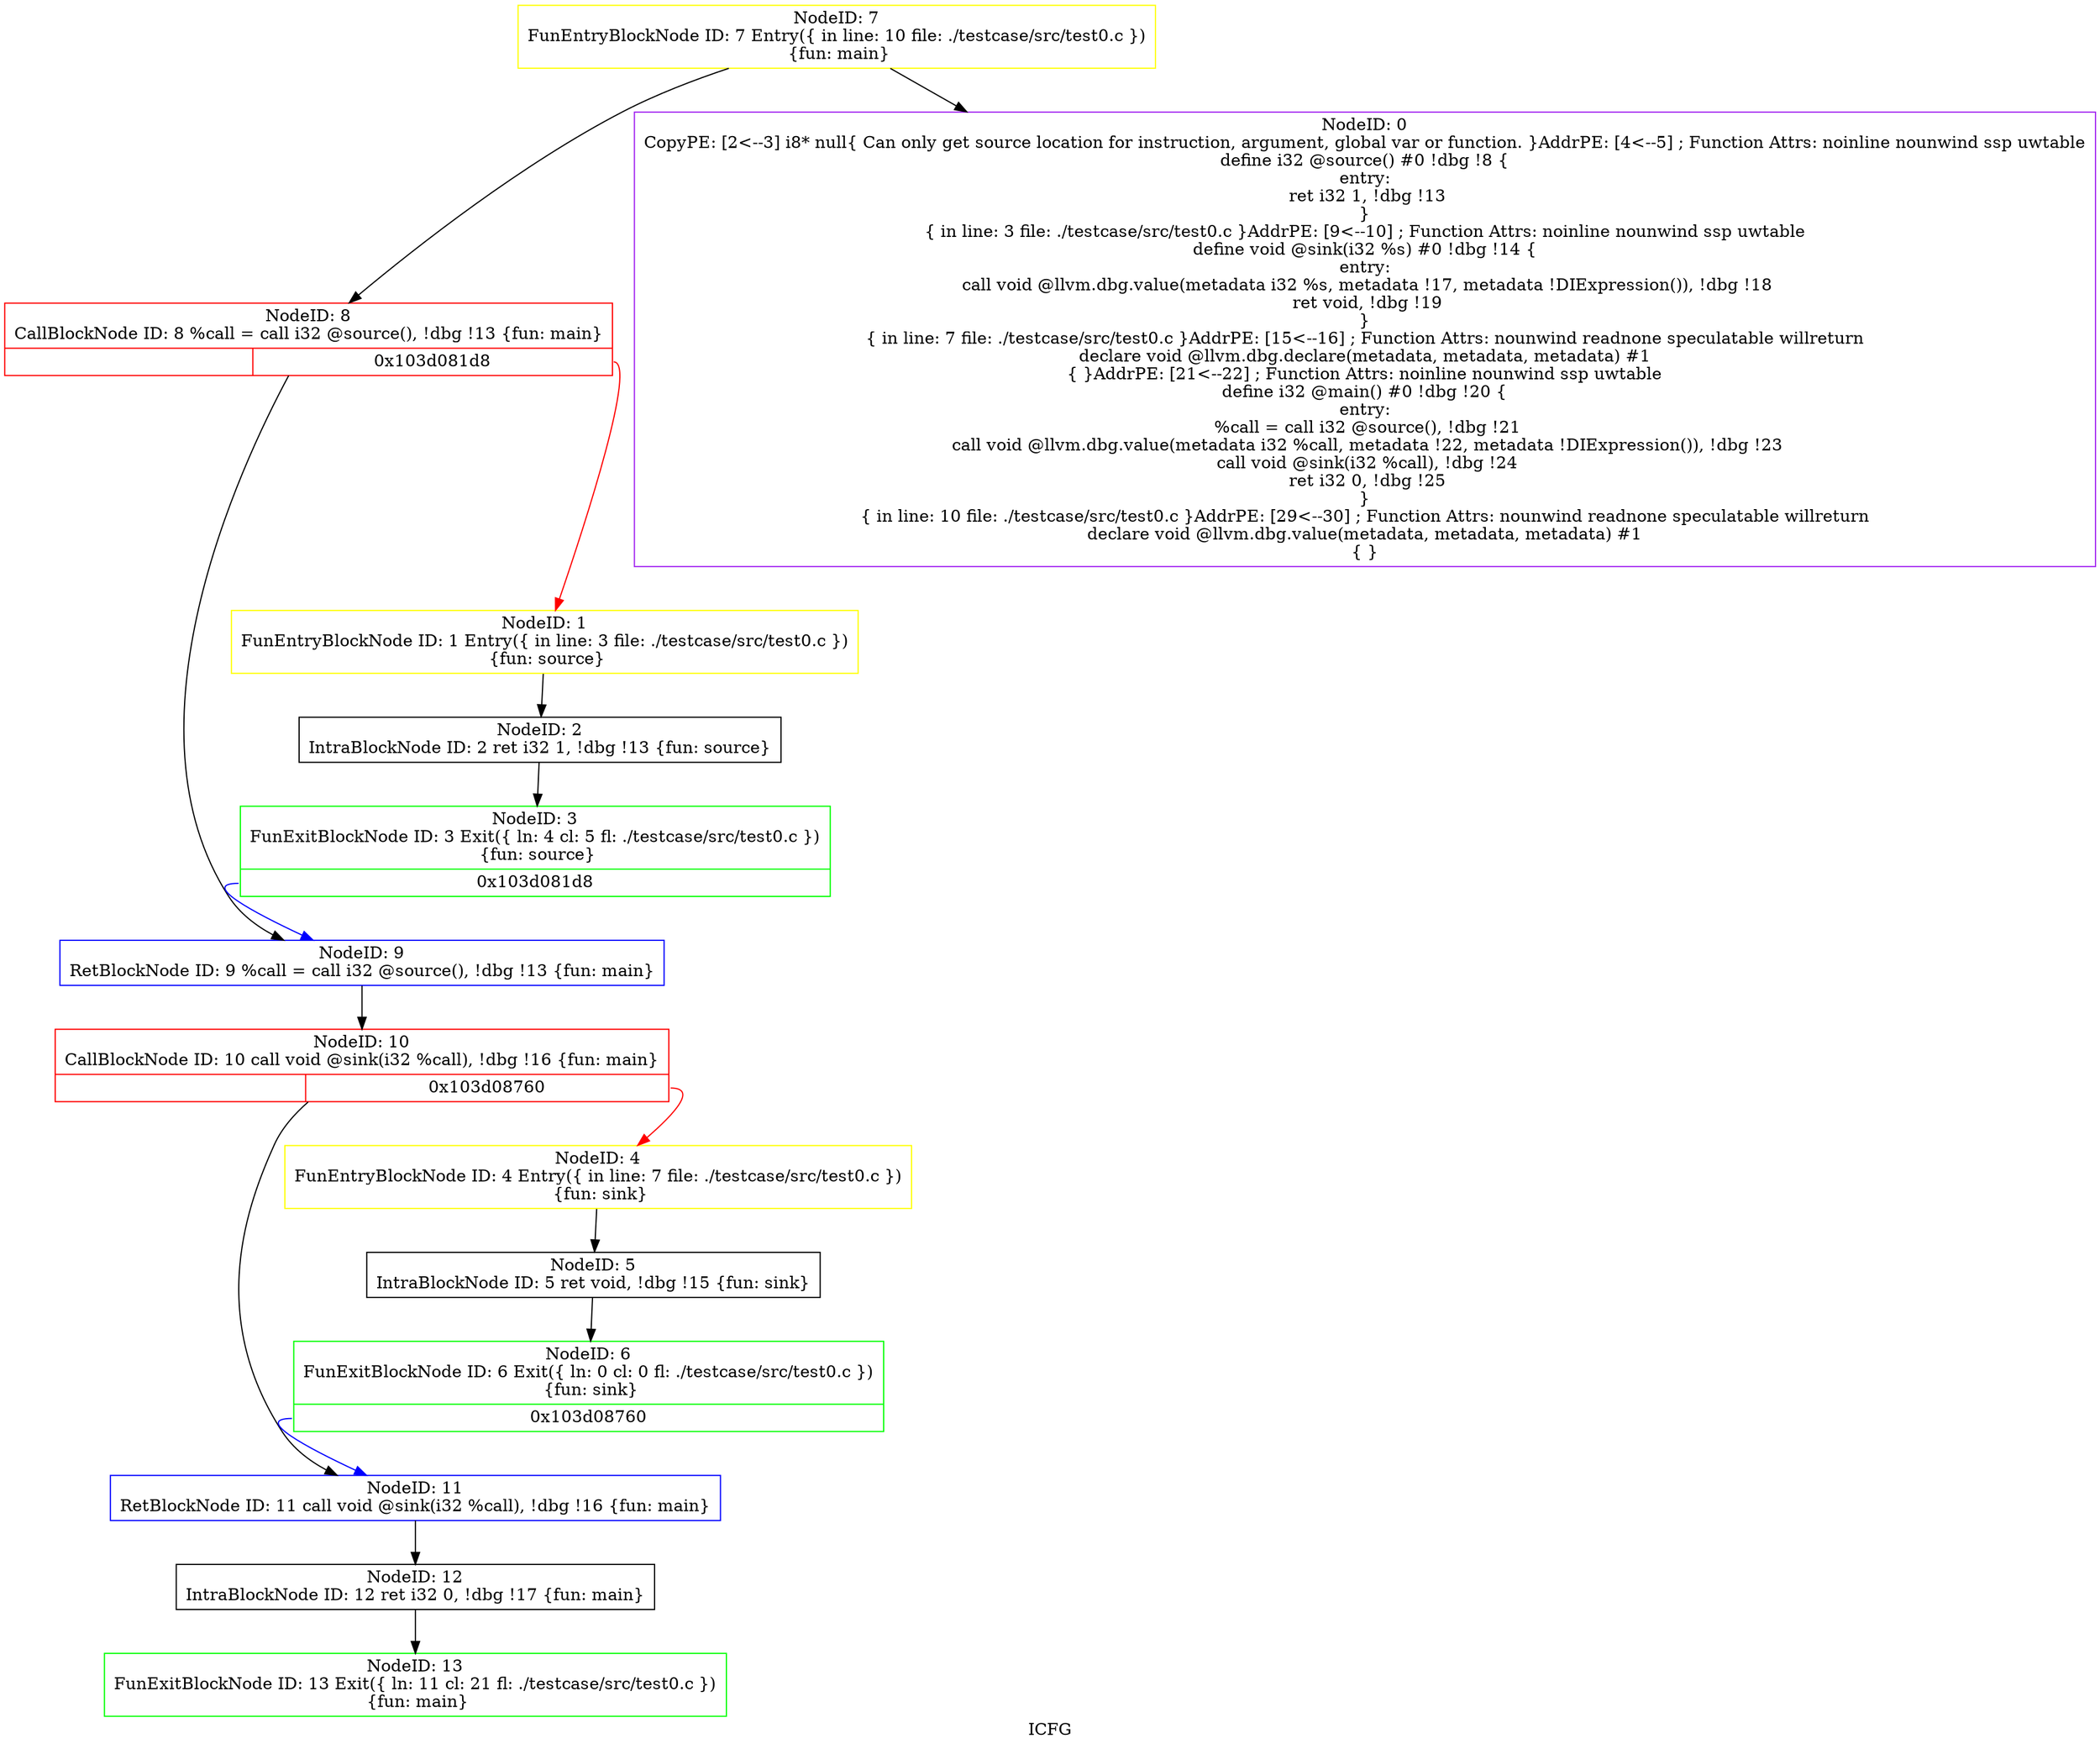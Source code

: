 digraph "ICFG" {
	label="ICFG";

	Node0x103d12120 [shape=record,color=green,label="{NodeID: 13\nFunExitBlockNode ID: 13 Exit(\{ ln: 11  cl: 21  fl: ./testcase/src/test0.c \})\n \{fun: main\}}"];
	Node0x103d11f50 [shape=record,color=black,label="{NodeID: 12\nIntraBlockNode ID: 12   ret i32 0, !dbg !17 \{fun: main\}}"];
	Node0x103d11f50 -> Node0x103d12120[style=solid];
	Node0x103d11c40 [shape=record,color=blue,label="{NodeID: 11\nRetBlockNode ID: 11   call void @sink(i32 %call), !dbg !16 \{fun: main\}}"];
	Node0x103d11c40 -> Node0x103d11f50[style=solid];
	Node0x103d11b00 [shape=record,color=red,label="{NodeID: 10\nCallBlockNode ID: 10   call void @sink(i32 %call), !dbg !16 \{fun: main\}|{|<s1>0x103d08760}}"];
	Node0x103d11b00 -> Node0x103d11c40[style=solid];
	Node0x103d11b00:s1 -> Node0x103d113f0[style=solid,color=red];
	Node0x103d11940 [shape=record,color=blue,label="{NodeID: 9\nRetBlockNode ID: 9   %call = call i32 @source(), !dbg !13 \{fun: main\}}"];
	Node0x103d11940 -> Node0x103d11b00[style=solid];
	Node0x103d11800 [shape=record,color=red,label="{NodeID: 8\nCallBlockNode ID: 8   %call = call i32 @source(), !dbg !13 \{fun: main\}|{|<s1>0x103d081d8}}"];
	Node0x103d11800 -> Node0x103d11940[style=solid];
	Node0x103d11800:s1 -> Node0x103d05c20[style=solid,color=red];
	Node0x103d11730 [shape=record,color=yellow,label="{NodeID: 7\nFunEntryBlockNode ID: 7 Entry(\{ in line: 10 file: ./testcase/src/test0.c \})\n \{fun: main\}}"];
	Node0x103d11730 -> Node0x103d05b50[style=solid];
	Node0x103d11730 -> Node0x103d11800[style=solid];
	Node0x103d115e0 [shape=record,color=green,label="{NodeID: 6\nFunExitBlockNode ID: 6 Exit(\{ ln: 0  cl: 0  fl: ./testcase/src/test0.c \})\n \{fun: sink\}|{<s0>0x103d08760}}"];
	Node0x103d115e0:s0 -> Node0x103d11c40[style=solid,color=blue];
	Node0x103d11490 [shape=record,color=black,label="{NodeID: 5\nIntraBlockNode ID: 5   ret void, !dbg !15 \{fun: sink\}}"];
	Node0x103d11490 -> Node0x103d115e0[style=solid];
	Node0x103d113f0 [shape=record,color=yellow,label="{NodeID: 4\nFunEntryBlockNode ID: 4 Entry(\{ in line: 7 file: ./testcase/src/test0.c \})\n \{fun: sink\}}"];
	Node0x103d113f0 -> Node0x103d11490[style=solid];
	Node0x103d112d0 [shape=record,color=green,label="{NodeID: 3\nFunExitBlockNode ID: 3 Exit(\{ ln: 4  cl: 5  fl: ./testcase/src/test0.c \})\n \{fun: source\}|{<s0>0x103d081d8}}"];
	Node0x103d112d0:s0 -> Node0x103d11940[style=solid,color=blue];
	Node0x103d111b0 [shape=record,color=black,label="{NodeID: 2\nIntraBlockNode ID: 2   ret i32 1, !dbg !13 \{fun: source\}}"];
	Node0x103d111b0 -> Node0x103d112d0[style=solid];
	Node0x103d05c20 [shape=record,color=yellow,label="{NodeID: 1\nFunEntryBlockNode ID: 1 Entry(\{ in line: 3 file: ./testcase/src/test0.c \})\n \{fun: source\}}"];
	Node0x103d05c20 -> Node0x103d111b0[style=solid];
	Node0x103d05b50 [shape=record,color=purple,label="{NodeID: 0\nCopyPE: [2\<--3]  i8* null\{ Can only get source location for instruction, argument, global var or function. \}AddrPE: [4\<--5]  ; Function Attrs: noinline nounwind ssp uwtable\ndefine i32 @source() #0 !dbg !8 \{\nentry:\n  ret i32 1, !dbg !13\n\}\n\{ in line: 3 file: ./testcase/src/test0.c \}AddrPE: [9\<--10]  ; Function Attrs: noinline nounwind ssp uwtable\ndefine void @sink(i32 %s) #0 !dbg !14 \{\nentry:\n  call void @llvm.dbg.value(metadata i32 %s, metadata !17, metadata !DIExpression()), !dbg !18\n  ret void, !dbg !19\n\}\n\{ in line: 7 file: ./testcase/src/test0.c \}AddrPE: [15\<--16]  ; Function Attrs: nounwind readnone speculatable willreturn\ndeclare void @llvm.dbg.declare(metadata, metadata, metadata) #1\n\{  \}AddrPE: [21\<--22]  ; Function Attrs: noinline nounwind ssp uwtable\ndefine i32 @main() #0 !dbg !20 \{\nentry:\n  %call = call i32 @source(), !dbg !21\n  call void @llvm.dbg.value(metadata i32 %call, metadata !22, metadata !DIExpression()), !dbg !23\n  call void @sink(i32 %call), !dbg !24\n  ret i32 0, !dbg !25\n\}\n\{ in line: 10 file: ./testcase/src/test0.c \}AddrPE: [29\<--30]  ; Function Attrs: nounwind readnone speculatable willreturn\ndeclare void @llvm.dbg.value(metadata, metadata, metadata) #1\n\{  \}}"];
}
